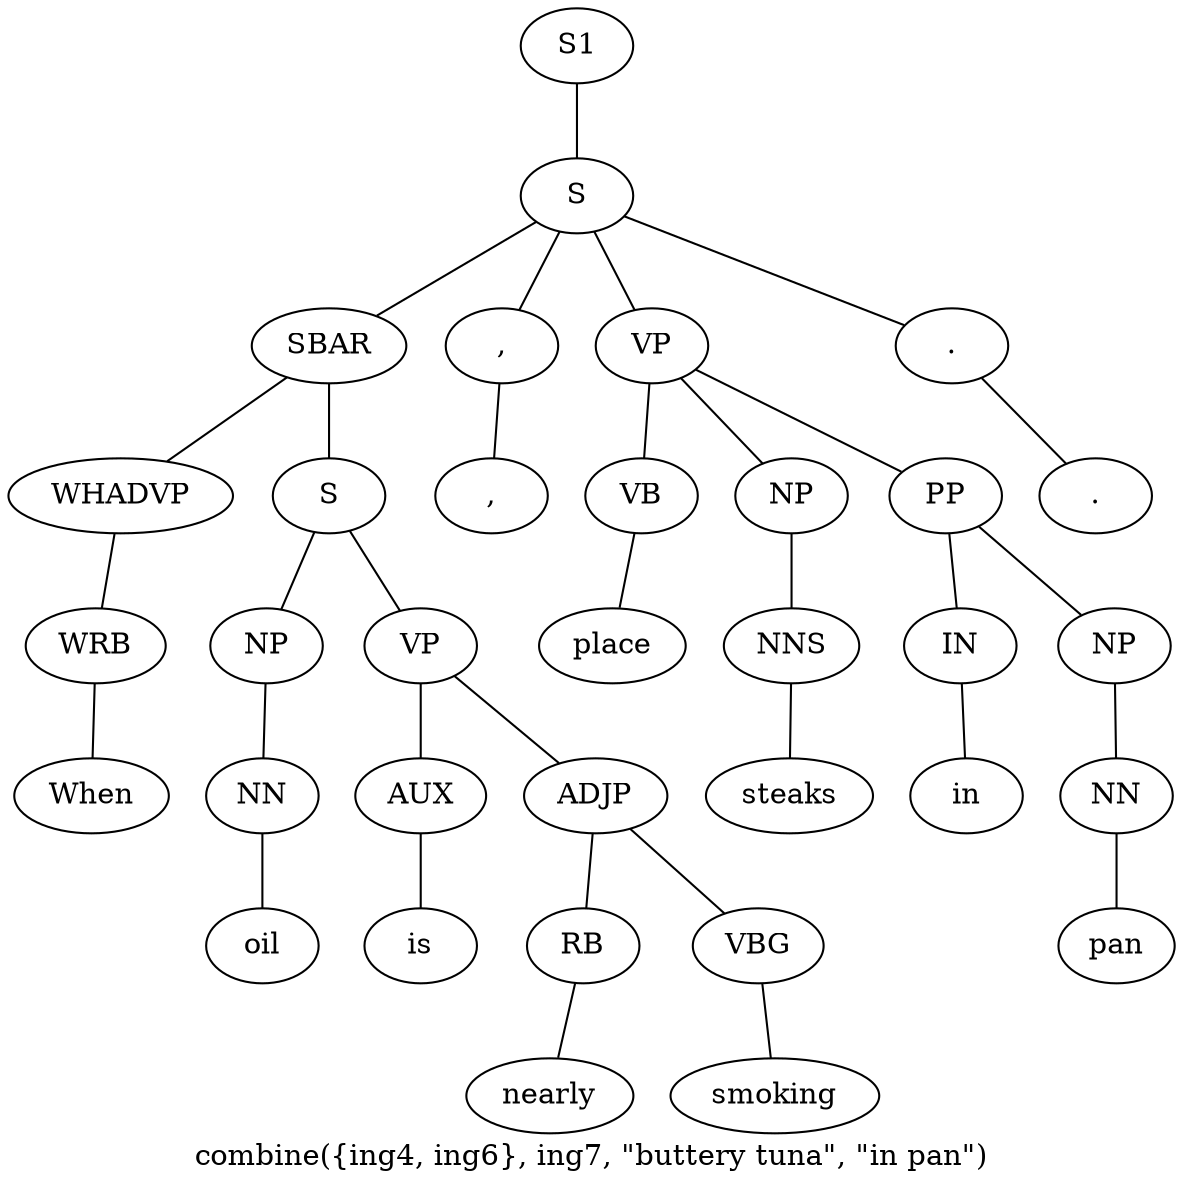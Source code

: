 graph SyntaxGraph {
	label = "combine({ing4, ing6}, ing7, \"buttery tuna\", \"in pan\")";
	Node0 [label="S1"];
	Node1 [label="S"];
	Node2 [label="SBAR"];
	Node3 [label="WHADVP"];
	Node4 [label="WRB"];
	Node5 [label="When"];
	Node6 [label="S"];
	Node7 [label="NP"];
	Node8 [label="NN"];
	Node9 [label="oil"];
	Node10 [label="VP"];
	Node11 [label="AUX"];
	Node12 [label="is"];
	Node13 [label="ADJP"];
	Node14 [label="RB"];
	Node15 [label="nearly"];
	Node16 [label="VBG"];
	Node17 [label="smoking"];
	Node18 [label=","];
	Node19 [label=","];
	Node20 [label="VP"];
	Node21 [label="VB"];
	Node22 [label="place"];
	Node23 [label="NP"];
	Node24 [label="NNS"];
	Node25 [label="steaks"];
	Node26 [label="PP"];
	Node27 [label="IN"];
	Node28 [label="in"];
	Node29 [label="NP"];
	Node30 [label="NN"];
	Node31 [label="pan"];
	Node32 [label="."];
	Node33 [label="."];

	Node0 -- Node1;
	Node1 -- Node2;
	Node1 -- Node18;
	Node1 -- Node20;
	Node1 -- Node32;
	Node2 -- Node3;
	Node2 -- Node6;
	Node3 -- Node4;
	Node4 -- Node5;
	Node6 -- Node7;
	Node6 -- Node10;
	Node7 -- Node8;
	Node8 -- Node9;
	Node10 -- Node11;
	Node10 -- Node13;
	Node11 -- Node12;
	Node13 -- Node14;
	Node13 -- Node16;
	Node14 -- Node15;
	Node16 -- Node17;
	Node18 -- Node19;
	Node20 -- Node21;
	Node20 -- Node23;
	Node20 -- Node26;
	Node21 -- Node22;
	Node23 -- Node24;
	Node24 -- Node25;
	Node26 -- Node27;
	Node26 -- Node29;
	Node27 -- Node28;
	Node29 -- Node30;
	Node30 -- Node31;
	Node32 -- Node33;
}